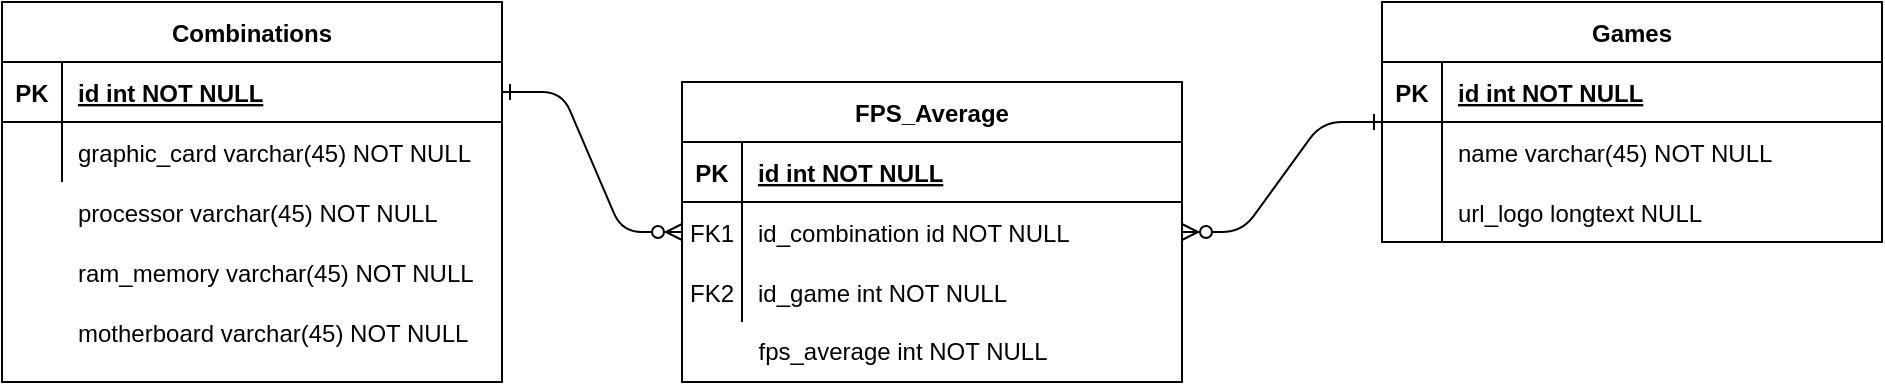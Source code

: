 <mxfile version="14.4.8" type="github" pages="2">
  <diagram id="R2lEEEUBdFMjLlhIrx00" name="Calculator">
    <mxGraphModel dx="1011" dy="449" grid="1" gridSize="10" guides="1" tooltips="1" connect="1" arrows="1" fold="1" page="1" pageScale="1" pageWidth="850" pageHeight="1100" math="0" shadow="0" extFonts="Permanent Marker^https://fonts.googleapis.com/css?family=Permanent+Marker">
      <root>
        <mxCell id="0" />
        <mxCell id="1" parent="0" />
        <mxCell id="JJ_0a-C9ll3R91aP-IuC-1" value="" style="edgeStyle=entityRelationEdgeStyle;endArrow=ERzeroToMany;startArrow=ERone;endFill=1;startFill=0;" parent="1" source="JJ_0a-C9ll3R91aP-IuC-13" target="JJ_0a-C9ll3R91aP-IuC-35" edge="1">
          <mxGeometry width="100" height="100" relative="1" as="geometry">
            <mxPoint x="340" y="720" as="sourcePoint" />
            <mxPoint x="440" y="620" as="targetPoint" />
          </mxGeometry>
        </mxCell>
        <mxCell id="JJ_0a-C9ll3R91aP-IuC-2" value="Games" style="shape=table;startSize=30;container=1;collapsible=1;childLayout=tableLayout;fixedRows=1;rowLines=0;fontStyle=1;align=center;resizeLast=1;" parent="1" vertex="1">
          <mxGeometry x="810" y="120" width="250" height="120" as="geometry">
            <mxRectangle x="760" y="130" width="90" height="30" as="alternateBounds" />
          </mxGeometry>
        </mxCell>
        <mxCell id="JJ_0a-C9ll3R91aP-IuC-3" value="" style="shape=partialRectangle;collapsible=0;dropTarget=0;pointerEvents=0;fillColor=none;points=[[0,0.5],[1,0.5]];portConstraint=eastwest;top=0;left=0;right=0;bottom=1;" parent="JJ_0a-C9ll3R91aP-IuC-2" vertex="1">
          <mxGeometry y="30" width="250" height="30" as="geometry" />
        </mxCell>
        <mxCell id="JJ_0a-C9ll3R91aP-IuC-4" value="PK" style="shape=partialRectangle;overflow=hidden;connectable=0;fillColor=none;top=0;left=0;bottom=0;right=0;fontStyle=1;" parent="JJ_0a-C9ll3R91aP-IuC-3" vertex="1">
          <mxGeometry width="30" height="30" as="geometry" />
        </mxCell>
        <mxCell id="JJ_0a-C9ll3R91aP-IuC-5" value="id int NOT NULL " style="shape=partialRectangle;overflow=hidden;connectable=0;fillColor=none;top=0;left=0;bottom=0;right=0;align=left;spacingLeft=6;fontStyle=5;" parent="JJ_0a-C9ll3R91aP-IuC-3" vertex="1">
          <mxGeometry x="30" width="220" height="30" as="geometry" />
        </mxCell>
        <mxCell id="JJ_0a-C9ll3R91aP-IuC-6" value="" style="shape=partialRectangle;collapsible=0;dropTarget=0;pointerEvents=0;fillColor=none;points=[[0,0.5],[1,0.5]];portConstraint=eastwest;top=0;left=0;right=0;bottom=0;" parent="JJ_0a-C9ll3R91aP-IuC-2" vertex="1">
          <mxGeometry y="60" width="250" height="30" as="geometry" />
        </mxCell>
        <mxCell id="JJ_0a-C9ll3R91aP-IuC-7" value="" style="shape=partialRectangle;overflow=hidden;connectable=0;fillColor=none;top=0;left=0;bottom=0;right=0;" parent="JJ_0a-C9ll3R91aP-IuC-6" vertex="1">
          <mxGeometry width="30" height="30" as="geometry" />
        </mxCell>
        <mxCell id="JJ_0a-C9ll3R91aP-IuC-8" value="name varchar(45) NOT NULL" style="shape=partialRectangle;overflow=hidden;connectable=0;fillColor=none;top=0;left=0;bottom=0;right=0;align=left;spacingLeft=6;" parent="JJ_0a-C9ll3R91aP-IuC-6" vertex="1">
          <mxGeometry x="30" width="220" height="30" as="geometry" />
        </mxCell>
        <mxCell id="JJ_0a-C9ll3R91aP-IuC-9" value="" style="shape=partialRectangle;collapsible=0;dropTarget=0;pointerEvents=0;fillColor=none;points=[[0,0.5],[1,0.5]];portConstraint=eastwest;top=0;left=0;right=0;bottom=0;" parent="JJ_0a-C9ll3R91aP-IuC-2" vertex="1">
          <mxGeometry y="90" width="250" height="30" as="geometry" />
        </mxCell>
        <mxCell id="JJ_0a-C9ll3R91aP-IuC-10" value="" style="shape=partialRectangle;overflow=hidden;connectable=0;fillColor=none;top=0;left=0;bottom=0;right=0;" parent="JJ_0a-C9ll3R91aP-IuC-9" vertex="1">
          <mxGeometry width="30" height="30" as="geometry" />
        </mxCell>
        <mxCell id="JJ_0a-C9ll3R91aP-IuC-11" value="url_logo longtext NULL" style="shape=partialRectangle;overflow=hidden;connectable=0;fillColor=none;top=0;left=0;bottom=0;right=0;align=left;spacingLeft=6;" parent="JJ_0a-C9ll3R91aP-IuC-9" vertex="1">
          <mxGeometry x="30" width="220" height="30" as="geometry" />
        </mxCell>
        <mxCell id="JJ_0a-C9ll3R91aP-IuC-12" value="Combinations" style="shape=table;startSize=30;container=1;collapsible=1;childLayout=tableLayout;fixedRows=1;rowLines=0;fontStyle=1;align=center;resizeLast=1;" parent="1" vertex="1">
          <mxGeometry x="120" y="120" width="250" height="190" as="geometry">
            <mxRectangle x="120" y="120" width="110" height="30" as="alternateBounds" />
          </mxGeometry>
        </mxCell>
        <mxCell id="JJ_0a-C9ll3R91aP-IuC-13" value="" style="shape=partialRectangle;collapsible=0;dropTarget=0;pointerEvents=0;fillColor=none;points=[[0,0.5],[1,0.5]];portConstraint=eastwest;top=0;left=0;right=0;bottom=1;" parent="JJ_0a-C9ll3R91aP-IuC-12" vertex="1">
          <mxGeometry y="30" width="250" height="30" as="geometry" />
        </mxCell>
        <mxCell id="JJ_0a-C9ll3R91aP-IuC-14" value="PK" style="shape=partialRectangle;overflow=hidden;connectable=0;fillColor=none;top=0;left=0;bottom=0;right=0;fontStyle=1;" parent="JJ_0a-C9ll3R91aP-IuC-13" vertex="1">
          <mxGeometry width="30" height="30" as="geometry" />
        </mxCell>
        <mxCell id="JJ_0a-C9ll3R91aP-IuC-15" value="id int NOT NULL " style="shape=partialRectangle;overflow=hidden;connectable=0;fillColor=none;top=0;left=0;bottom=0;right=0;align=left;spacingLeft=6;fontStyle=5;" parent="JJ_0a-C9ll3R91aP-IuC-13" vertex="1">
          <mxGeometry x="30" width="220" height="30" as="geometry" />
        </mxCell>
        <mxCell id="JJ_0a-C9ll3R91aP-IuC-16" value="" style="shape=partialRectangle;collapsible=0;dropTarget=0;pointerEvents=0;fillColor=none;points=[[0,0.5],[1,0.5]];portConstraint=eastwest;top=0;left=0;right=0;bottom=0;" parent="JJ_0a-C9ll3R91aP-IuC-12" vertex="1">
          <mxGeometry y="60" width="250" height="30" as="geometry" />
        </mxCell>
        <mxCell id="JJ_0a-C9ll3R91aP-IuC-17" value="" style="shape=partialRectangle;overflow=hidden;connectable=0;fillColor=none;top=0;left=0;bottom=0;right=0;" parent="JJ_0a-C9ll3R91aP-IuC-16" vertex="1">
          <mxGeometry width="30" height="30" as="geometry" />
        </mxCell>
        <mxCell id="JJ_0a-C9ll3R91aP-IuC-18" value="graphic_card varchar(45) NOT NULL" style="shape=partialRectangle;overflow=hidden;connectable=0;fillColor=none;top=0;left=0;bottom=0;right=0;align=left;spacingLeft=6;" parent="JJ_0a-C9ll3R91aP-IuC-16" vertex="1">
          <mxGeometry x="30" width="220" height="30" as="geometry" />
        </mxCell>
        <mxCell id="JJ_0a-C9ll3R91aP-IuC-19" value="" style="shape=partialRectangle;collapsible=0;dropTarget=0;pointerEvents=0;fillColor=none;points=[[0,0.5],[1,0.5]];portConstraint=eastwest;top=0;left=0;right=0;bottom=0;" parent="1" vertex="1">
          <mxGeometry x="120" y="210" width="250" height="30" as="geometry" />
        </mxCell>
        <mxCell id="JJ_0a-C9ll3R91aP-IuC-20" value="" style="shape=partialRectangle;overflow=hidden;connectable=0;fillColor=none;top=0;left=0;bottom=0;right=0;" parent="JJ_0a-C9ll3R91aP-IuC-19" vertex="1">
          <mxGeometry width="30" height="30" as="geometry" />
        </mxCell>
        <mxCell id="JJ_0a-C9ll3R91aP-IuC-21" value="processor varchar(45) NOT NULL" style="shape=partialRectangle;overflow=hidden;connectable=0;fillColor=none;top=0;left=0;bottom=0;right=0;align=left;spacingLeft=6;" parent="JJ_0a-C9ll3R91aP-IuC-19" vertex="1">
          <mxGeometry x="30" width="220" height="30" as="geometry" />
        </mxCell>
        <mxCell id="JJ_0a-C9ll3R91aP-IuC-22" value="" style="shape=partialRectangle;collapsible=0;dropTarget=0;pointerEvents=0;fillColor=none;points=[[0,0.5],[1,0.5]];portConstraint=eastwest;top=0;left=0;right=0;bottom=0;" parent="1" vertex="1">
          <mxGeometry x="120" y="240" width="250" height="30" as="geometry" />
        </mxCell>
        <mxCell id="JJ_0a-C9ll3R91aP-IuC-23" value="" style="shape=partialRectangle;overflow=hidden;connectable=0;fillColor=none;top=0;left=0;bottom=0;right=0;" parent="JJ_0a-C9ll3R91aP-IuC-22" vertex="1">
          <mxGeometry width="30" height="30" as="geometry" />
        </mxCell>
        <mxCell id="JJ_0a-C9ll3R91aP-IuC-24" value="ram_memory varchar(45) NOT NULL" style="shape=partialRectangle;overflow=hidden;connectable=0;fillColor=none;top=0;left=0;bottom=0;right=0;align=left;spacingLeft=6;" parent="JJ_0a-C9ll3R91aP-IuC-22" vertex="1">
          <mxGeometry x="30" width="220" height="30" as="geometry" />
        </mxCell>
        <mxCell id="JJ_0a-C9ll3R91aP-IuC-25" value="" style="shape=partialRectangle;collapsible=0;dropTarget=0;pointerEvents=0;fillColor=none;points=[[0,0.5],[1,0.5]];portConstraint=eastwest;top=0;left=0;right=0;bottom=0;" parent="1" vertex="1">
          <mxGeometry x="120" y="270" width="250" height="30" as="geometry" />
        </mxCell>
        <mxCell id="JJ_0a-C9ll3R91aP-IuC-26" value="" style="shape=partialRectangle;overflow=hidden;connectable=0;fillColor=none;top=0;left=0;bottom=0;right=0;" parent="JJ_0a-C9ll3R91aP-IuC-25" vertex="1">
          <mxGeometry width="30" height="30" as="geometry" />
        </mxCell>
        <mxCell id="JJ_0a-C9ll3R91aP-IuC-27" value="motherboard varchar(45) NOT NULL" style="shape=partialRectangle;overflow=hidden;connectable=0;fillColor=none;top=0;left=0;bottom=0;right=0;align=left;spacingLeft=6;" parent="JJ_0a-C9ll3R91aP-IuC-25" vertex="1">
          <mxGeometry x="30" width="220" height="30" as="geometry" />
        </mxCell>
        <mxCell id="JJ_0a-C9ll3R91aP-IuC-28" value="" style="edgeStyle=entityRelationEdgeStyle;endArrow=ERzeroToMany;startArrow=ERone;endFill=1;startFill=0;entryX=1;entryY=0.5;entryDx=0;entryDy=0;exitX=0;exitY=0.5;exitDx=0;exitDy=0;" parent="1" source="JJ_0a-C9ll3R91aP-IuC-2" target="JJ_0a-C9ll3R91aP-IuC-31" edge="1">
          <mxGeometry width="100" height="100" relative="1" as="geometry">
            <mxPoint x="590" y="210" as="sourcePoint" />
            <mxPoint x="670" y="180" as="targetPoint" />
          </mxGeometry>
        </mxCell>
        <mxCell id="JJ_0a-C9ll3R91aP-IuC-29" value="" style="group" parent="1" vertex="1" connectable="0">
          <mxGeometry x="460" y="160" width="250" height="150" as="geometry" />
        </mxCell>
        <mxCell id="JJ_0a-C9ll3R91aP-IuC-30" value="" style="group" parent="JJ_0a-C9ll3R91aP-IuC-29" vertex="1" connectable="0">
          <mxGeometry width="250" height="150" as="geometry" />
        </mxCell>
        <mxCell id="JJ_0a-C9ll3R91aP-IuC-31" value="FPS_Average" style="shape=table;startSize=30;container=1;collapsible=1;childLayout=tableLayout;fixedRows=1;rowLines=0;fontStyle=1;align=center;resizeLast=1;" parent="JJ_0a-C9ll3R91aP-IuC-30" vertex="1">
          <mxGeometry width="250" height="150" as="geometry">
            <mxRectangle width="110" height="30" as="alternateBounds" />
          </mxGeometry>
        </mxCell>
        <mxCell id="JJ_0a-C9ll3R91aP-IuC-32" value="" style="shape=partialRectangle;collapsible=0;dropTarget=0;pointerEvents=0;fillColor=none;points=[[0,0.5],[1,0.5]];portConstraint=eastwest;top=0;left=0;right=0;bottom=1;" parent="JJ_0a-C9ll3R91aP-IuC-31" vertex="1">
          <mxGeometry y="30" width="250" height="30" as="geometry" />
        </mxCell>
        <mxCell id="JJ_0a-C9ll3R91aP-IuC-33" value="PK" style="shape=partialRectangle;overflow=hidden;connectable=0;fillColor=none;top=0;left=0;bottom=0;right=0;fontStyle=1;" parent="JJ_0a-C9ll3R91aP-IuC-32" vertex="1">
          <mxGeometry width="30" height="30" as="geometry" />
        </mxCell>
        <mxCell id="JJ_0a-C9ll3R91aP-IuC-34" value="id int NOT NULL " style="shape=partialRectangle;overflow=hidden;connectable=0;fillColor=none;top=0;left=0;bottom=0;right=0;align=left;spacingLeft=6;fontStyle=5;" parent="JJ_0a-C9ll3R91aP-IuC-32" vertex="1">
          <mxGeometry x="30" width="220" height="30" as="geometry" />
        </mxCell>
        <mxCell id="JJ_0a-C9ll3R91aP-IuC-35" value="" style="shape=partialRectangle;collapsible=0;dropTarget=0;pointerEvents=0;fillColor=none;points=[[0,0.5],[1,0.5]];portConstraint=eastwest;top=0;left=0;right=0;bottom=0;" parent="JJ_0a-C9ll3R91aP-IuC-31" vertex="1">
          <mxGeometry y="60" width="250" height="30" as="geometry" />
        </mxCell>
        <mxCell id="JJ_0a-C9ll3R91aP-IuC-36" value="FK1" style="shape=partialRectangle;overflow=hidden;connectable=0;fillColor=none;top=0;left=0;bottom=0;right=0;" parent="JJ_0a-C9ll3R91aP-IuC-35" vertex="1">
          <mxGeometry width="30" height="30" as="geometry" />
        </mxCell>
        <mxCell id="JJ_0a-C9ll3R91aP-IuC-37" value="id_combination id NOT NULL" style="shape=partialRectangle;overflow=hidden;connectable=0;fillColor=none;top=0;left=0;bottom=0;right=0;align=left;spacingLeft=6;" parent="JJ_0a-C9ll3R91aP-IuC-35" vertex="1">
          <mxGeometry x="30" width="220" height="30" as="geometry" />
        </mxCell>
        <mxCell id="JJ_0a-C9ll3R91aP-IuC-38" value="" style="shape=partialRectangle;collapsible=0;dropTarget=0;pointerEvents=0;fillColor=none;points=[[0,0.5],[1,0.5]];portConstraint=eastwest;top=0;left=0;right=0;bottom=0;" parent="JJ_0a-C9ll3R91aP-IuC-31" vertex="1">
          <mxGeometry y="90" width="250" height="30" as="geometry" />
        </mxCell>
        <mxCell id="JJ_0a-C9ll3R91aP-IuC-39" value="FK2" style="shape=partialRectangle;overflow=hidden;connectable=0;fillColor=none;top=0;left=0;bottom=0;right=0;" parent="JJ_0a-C9ll3R91aP-IuC-38" vertex="1">
          <mxGeometry width="30" height="30" as="geometry" />
        </mxCell>
        <mxCell id="JJ_0a-C9ll3R91aP-IuC-40" value="id_game int NOT NULL" style="shape=partialRectangle;overflow=hidden;connectable=0;fillColor=none;top=0;left=0;bottom=0;right=0;align=left;spacingLeft=6;" parent="JJ_0a-C9ll3R91aP-IuC-38" vertex="1">
          <mxGeometry x="30" width="220" height="30" as="geometry" />
        </mxCell>
        <mxCell id="JJ_0a-C9ll3R91aP-IuC-41" value="&lt;span style=&quot;text-align: left&quot;&gt;fps_average int NOT NULL&lt;/span&gt;" style="text;html=1;align=center;verticalAlign=middle;resizable=0;points=[];autosize=1;" parent="JJ_0a-C9ll3R91aP-IuC-30" vertex="1">
          <mxGeometry x="30" y="125" width="160" height="20" as="geometry" />
        </mxCell>
      </root>
    </mxGraphModel>
  </diagram>
  <diagram id="Nm0yRezE7UV7Di7Zvje7" name="Blog">
    <mxGraphModel dx="771" dy="449" grid="1" gridSize="10" guides="1" tooltips="1" connect="1" arrows="1" fold="1" page="1" pageScale="1" pageWidth="1100" pageHeight="850" math="0" shadow="0">
      <root>
        <mxCell id="9eAxXR3JWXtoA5ao4VnO-0" />
        <mxCell id="9eAxXR3JWXtoA5ao4VnO-1" parent="9eAxXR3JWXtoA5ao4VnO-0" />
        <mxCell id="fuDShPWxX2vOLd3is_uH-41" value="" style="group" vertex="1" connectable="0" parent="9eAxXR3JWXtoA5ao4VnO-1">
          <mxGeometry x="120" y="120" width="250" height="250" as="geometry" />
        </mxCell>
        <mxCell id="fuDShPWxX2vOLd3is_uH-42" value="" style="group" vertex="1" connectable="0" parent="fuDShPWxX2vOLd3is_uH-41">
          <mxGeometry width="250" height="250" as="geometry" />
        </mxCell>
        <mxCell id="fuDShPWxX2vOLd3is_uH-11" value="Post" style="shape=table;startSize=30;container=1;collapsible=1;childLayout=tableLayout;fixedRows=1;rowLines=0;fontStyle=3;align=center;resizeLast=1;" vertex="1" parent="fuDShPWxX2vOLd3is_uH-42">
          <mxGeometry width="250" height="250" as="geometry">
            <mxRectangle width="110" height="30" as="alternateBounds" />
          </mxGeometry>
        </mxCell>
        <mxCell id="fuDShPWxX2vOLd3is_uH-12" value="" style="shape=partialRectangle;collapsible=0;dropTarget=0;pointerEvents=0;fillColor=none;points=[[0,0.5],[1,0.5]];portConstraint=eastwest;top=0;left=0;right=0;bottom=1;" vertex="1" parent="fuDShPWxX2vOLd3is_uH-11">
          <mxGeometry y="30" width="250" height="30" as="geometry" />
        </mxCell>
        <mxCell id="fuDShPWxX2vOLd3is_uH-13" value="PK" style="shape=partialRectangle;overflow=hidden;connectable=0;fillColor=none;top=0;left=0;bottom=0;right=0;fontStyle=1;" vertex="1" parent="fuDShPWxX2vOLd3is_uH-12">
          <mxGeometry width="30" height="30" as="geometry" />
        </mxCell>
        <mxCell id="fuDShPWxX2vOLd3is_uH-14" value="id int NOT NULL " style="shape=partialRectangle;overflow=hidden;connectable=0;fillColor=none;top=0;left=0;bottom=0;right=0;align=left;spacingLeft=6;fontStyle=5;" vertex="1" parent="fuDShPWxX2vOLd3is_uH-12">
          <mxGeometry x="30" width="220" height="30" as="geometry" />
        </mxCell>
        <mxCell id="fuDShPWxX2vOLd3is_uH-15" value="" style="shape=partialRectangle;collapsible=0;dropTarget=0;pointerEvents=0;fillColor=none;points=[[0,0.5],[1,0.5]];portConstraint=eastwest;top=0;left=0;right=0;bottom=0;" vertex="1" parent="fuDShPWxX2vOLd3is_uH-11">
          <mxGeometry y="60" width="250" height="30" as="geometry" />
        </mxCell>
        <mxCell id="fuDShPWxX2vOLd3is_uH-16" value="" style="shape=partialRectangle;overflow=hidden;connectable=0;fillColor=none;top=0;left=0;bottom=0;right=0;" vertex="1" parent="fuDShPWxX2vOLd3is_uH-15">
          <mxGeometry width="30" height="30" as="geometry" />
        </mxCell>
        <mxCell id="fuDShPWxX2vOLd3is_uH-17" value="titulo varchar(45) NOT NULL" style="shape=partialRectangle;overflow=hidden;connectable=0;fillColor=none;top=0;left=0;bottom=0;right=0;align=left;spacingLeft=6;" vertex="1" parent="fuDShPWxX2vOLd3is_uH-15">
          <mxGeometry x="30" width="220" height="30" as="geometry" />
        </mxCell>
        <mxCell id="fuDShPWxX2vOLd3is_uH-46" style="shape=partialRectangle;collapsible=0;dropTarget=0;pointerEvents=0;fillColor=none;points=[[0,0.5],[1,0.5]];portConstraint=eastwest;top=0;left=0;right=0;bottom=0;" vertex="1" parent="fuDShPWxX2vOLd3is_uH-11">
          <mxGeometry y="90" width="250" height="30" as="geometry" />
        </mxCell>
        <mxCell id="fuDShPWxX2vOLd3is_uH-47" style="shape=partialRectangle;overflow=hidden;connectable=0;fillColor=none;top=0;left=0;bottom=0;right=0;" vertex="1" parent="fuDShPWxX2vOLd3is_uH-46">
          <mxGeometry width="30" height="30" as="geometry" />
        </mxCell>
        <mxCell id="fuDShPWxX2vOLd3is_uH-48" style="shape=partialRectangle;overflow=hidden;connectable=0;fillColor=none;top=0;left=0;bottom=0;right=0;align=left;spacingLeft=6;" vertex="1" parent="fuDShPWxX2vOLd3is_uH-46">
          <mxGeometry x="30" width="220" height="30" as="geometry" />
        </mxCell>
        <mxCell id="fuDShPWxX2vOLd3is_uH-43" style="shape=partialRectangle;collapsible=0;dropTarget=0;pointerEvents=0;fillColor=none;points=[[0,0.5],[1,0.5]];portConstraint=eastwest;top=0;left=0;right=0;bottom=0;" vertex="1" parent="fuDShPWxX2vOLd3is_uH-11">
          <mxGeometry y="120" width="250" height="30" as="geometry" />
        </mxCell>
        <mxCell id="fuDShPWxX2vOLd3is_uH-44" style="shape=partialRectangle;overflow=hidden;connectable=0;fillColor=none;top=0;left=0;bottom=0;right=0;" vertex="1" parent="fuDShPWxX2vOLd3is_uH-43">
          <mxGeometry width="30" height="30" as="geometry" />
        </mxCell>
        <mxCell id="fuDShPWxX2vOLd3is_uH-45" style="shape=partialRectangle;overflow=hidden;connectable=0;fillColor=none;top=0;left=0;bottom=0;right=0;align=left;spacingLeft=6;" vertex="1" parent="fuDShPWxX2vOLd3is_uH-43">
          <mxGeometry x="30" width="220" height="30" as="geometry" />
        </mxCell>
        <mxCell id="fuDShPWxX2vOLd3is_uH-18" value="" style="shape=partialRectangle;collapsible=0;dropTarget=0;pointerEvents=0;fillColor=none;points=[[0,0.5],[1,0.5]];portConstraint=eastwest;top=0;left=0;right=0;bottom=0;" vertex="1" parent="fuDShPWxX2vOLd3is_uH-42">
          <mxGeometry y="90" width="250" height="30" as="geometry" />
        </mxCell>
        <mxCell id="fuDShPWxX2vOLd3is_uH-19" value="" style="shape=partialRectangle;overflow=hidden;connectable=0;fillColor=none;top=0;left=0;bottom=0;right=0;" vertex="1" parent="fuDShPWxX2vOLd3is_uH-18">
          <mxGeometry width="30" height="30" as="geometry" />
        </mxCell>
        <mxCell id="fuDShPWxX2vOLd3is_uH-20" value="descricao varchar(200) NOT NULL" style="shape=partialRectangle;overflow=hidden;connectable=0;fillColor=none;top=0;left=0;bottom=0;right=0;align=left;spacingLeft=6;" vertex="1" parent="fuDShPWxX2vOLd3is_uH-18">
          <mxGeometry x="30" width="220" height="30" as="geometry" />
        </mxCell>
        <mxCell id="fuDShPWxX2vOLd3is_uH-21" value="" style="shape=partialRectangle;collapsible=0;dropTarget=0;pointerEvents=0;fillColor=none;points=[[0,0.5],[1,0.5]];portConstraint=eastwest;top=0;left=0;right=0;bottom=0;" vertex="1" parent="fuDShPWxX2vOLd3is_uH-42">
          <mxGeometry y="120" width="250" height="30" as="geometry" />
        </mxCell>
        <mxCell id="fuDShPWxX2vOLd3is_uH-22" value="" style="shape=partialRectangle;overflow=hidden;connectable=0;fillColor=none;top=0;left=0;bottom=0;right=0;" vertex="1" parent="fuDShPWxX2vOLd3is_uH-21">
          <mxGeometry width="30" height="30" as="geometry" />
        </mxCell>
        <mxCell id="fuDShPWxX2vOLd3is_uH-23" value="conteudo text NOT NULL" style="shape=partialRectangle;overflow=hidden;connectable=0;fillColor=none;top=0;left=0;bottom=0;right=0;align=left;spacingLeft=6;" vertex="1" parent="fuDShPWxX2vOLd3is_uH-21">
          <mxGeometry x="30" width="220" height="30" as="geometry" />
        </mxCell>
        <mxCell id="fuDShPWxX2vOLd3is_uH-24" value="" style="shape=partialRectangle;collapsible=0;dropTarget=0;pointerEvents=0;fillColor=none;points=[[0,0.5],[1,0.5]];portConstraint=eastwest;top=0;left=0;right=0;bottom=0;" vertex="1" parent="fuDShPWxX2vOLd3is_uH-42">
          <mxGeometry y="150" width="250" height="30" as="geometry" />
        </mxCell>
        <mxCell id="fuDShPWxX2vOLd3is_uH-25" value="" style="shape=partialRectangle;overflow=hidden;connectable=0;fillColor=none;top=0;left=0;bottom=0;right=0;" vertex="1" parent="fuDShPWxX2vOLd3is_uH-24">
          <mxGeometry width="30" height="30" as="geometry" />
        </mxCell>
        <mxCell id="fuDShPWxX2vOLd3is_uH-26" value="data_publi date NOT NULL" style="shape=partialRectangle;overflow=hidden;connectable=0;fillColor=none;top=0;left=0;bottom=0;right=0;align=left;spacingLeft=6;" vertex="1" parent="fuDShPWxX2vOLd3is_uH-24">
          <mxGeometry x="30" width="220" height="30" as="geometry" />
        </mxCell>
      </root>
    </mxGraphModel>
  </diagram>
</mxfile>
